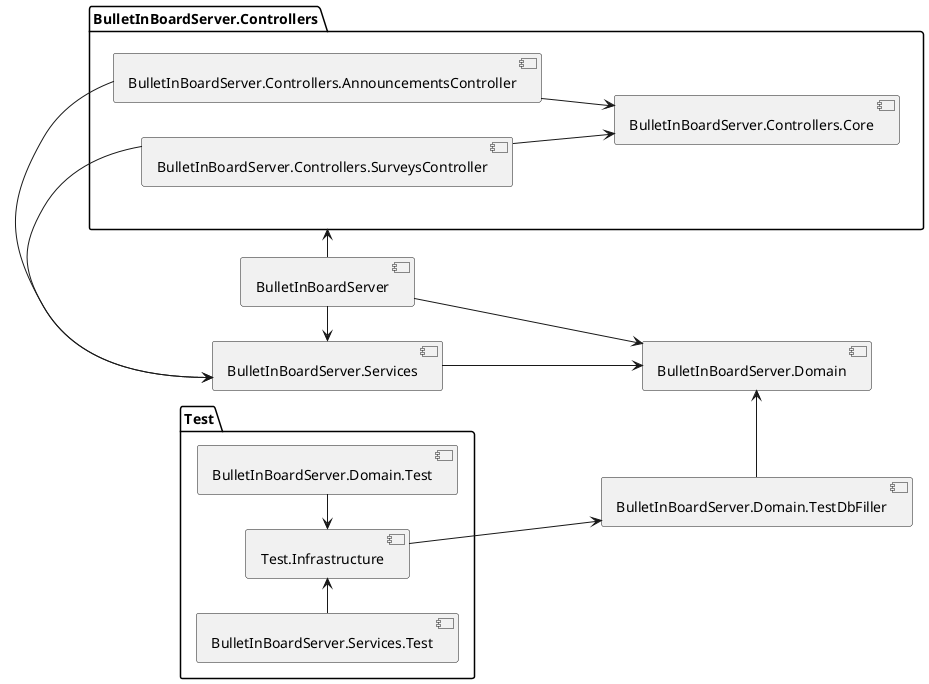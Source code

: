 ﻿@startuml
'https://plantuml.com/component-diagram

left to right direction

[BulletInBoardServer] as main
[BulletInBoardServer.Services] as services
[BulletInBoardServer.Domain] as domain
[BulletInBoardServer.Domain.TestDbFiller] as testDbFiller

package "BulletInBoardServer.Controllers" as controllers {
    [BulletInBoardServer.Controllers.Core] as controllerCore
    [BulletInBoardServer.Controllers.AnnouncementsController] as announcementsController
    [BulletInBoardServer.Controllers.SurveysController] as surveysController
}

package "Test" as test {
    [Test.Infrastructure] as testInfrastructure
    [BulletInBoardServer.Domain.Test] as domainTest
    [BulletInBoardServer.Services.Test] as servicesTest
} 

main                    -> controllers
main                    -> services
main                    -> domain

announcementsController -> services
surveysController       -> services
announcementsController -down-> controllerCore
surveysController       -down-> controllerCore

services                --> domain
testDbFiller            -left-> domain

testInfrastructure      --> testDbFiller
domainTest              -left-> testInfrastructure
servicesTest            -right-> testInfrastructure

@enduml